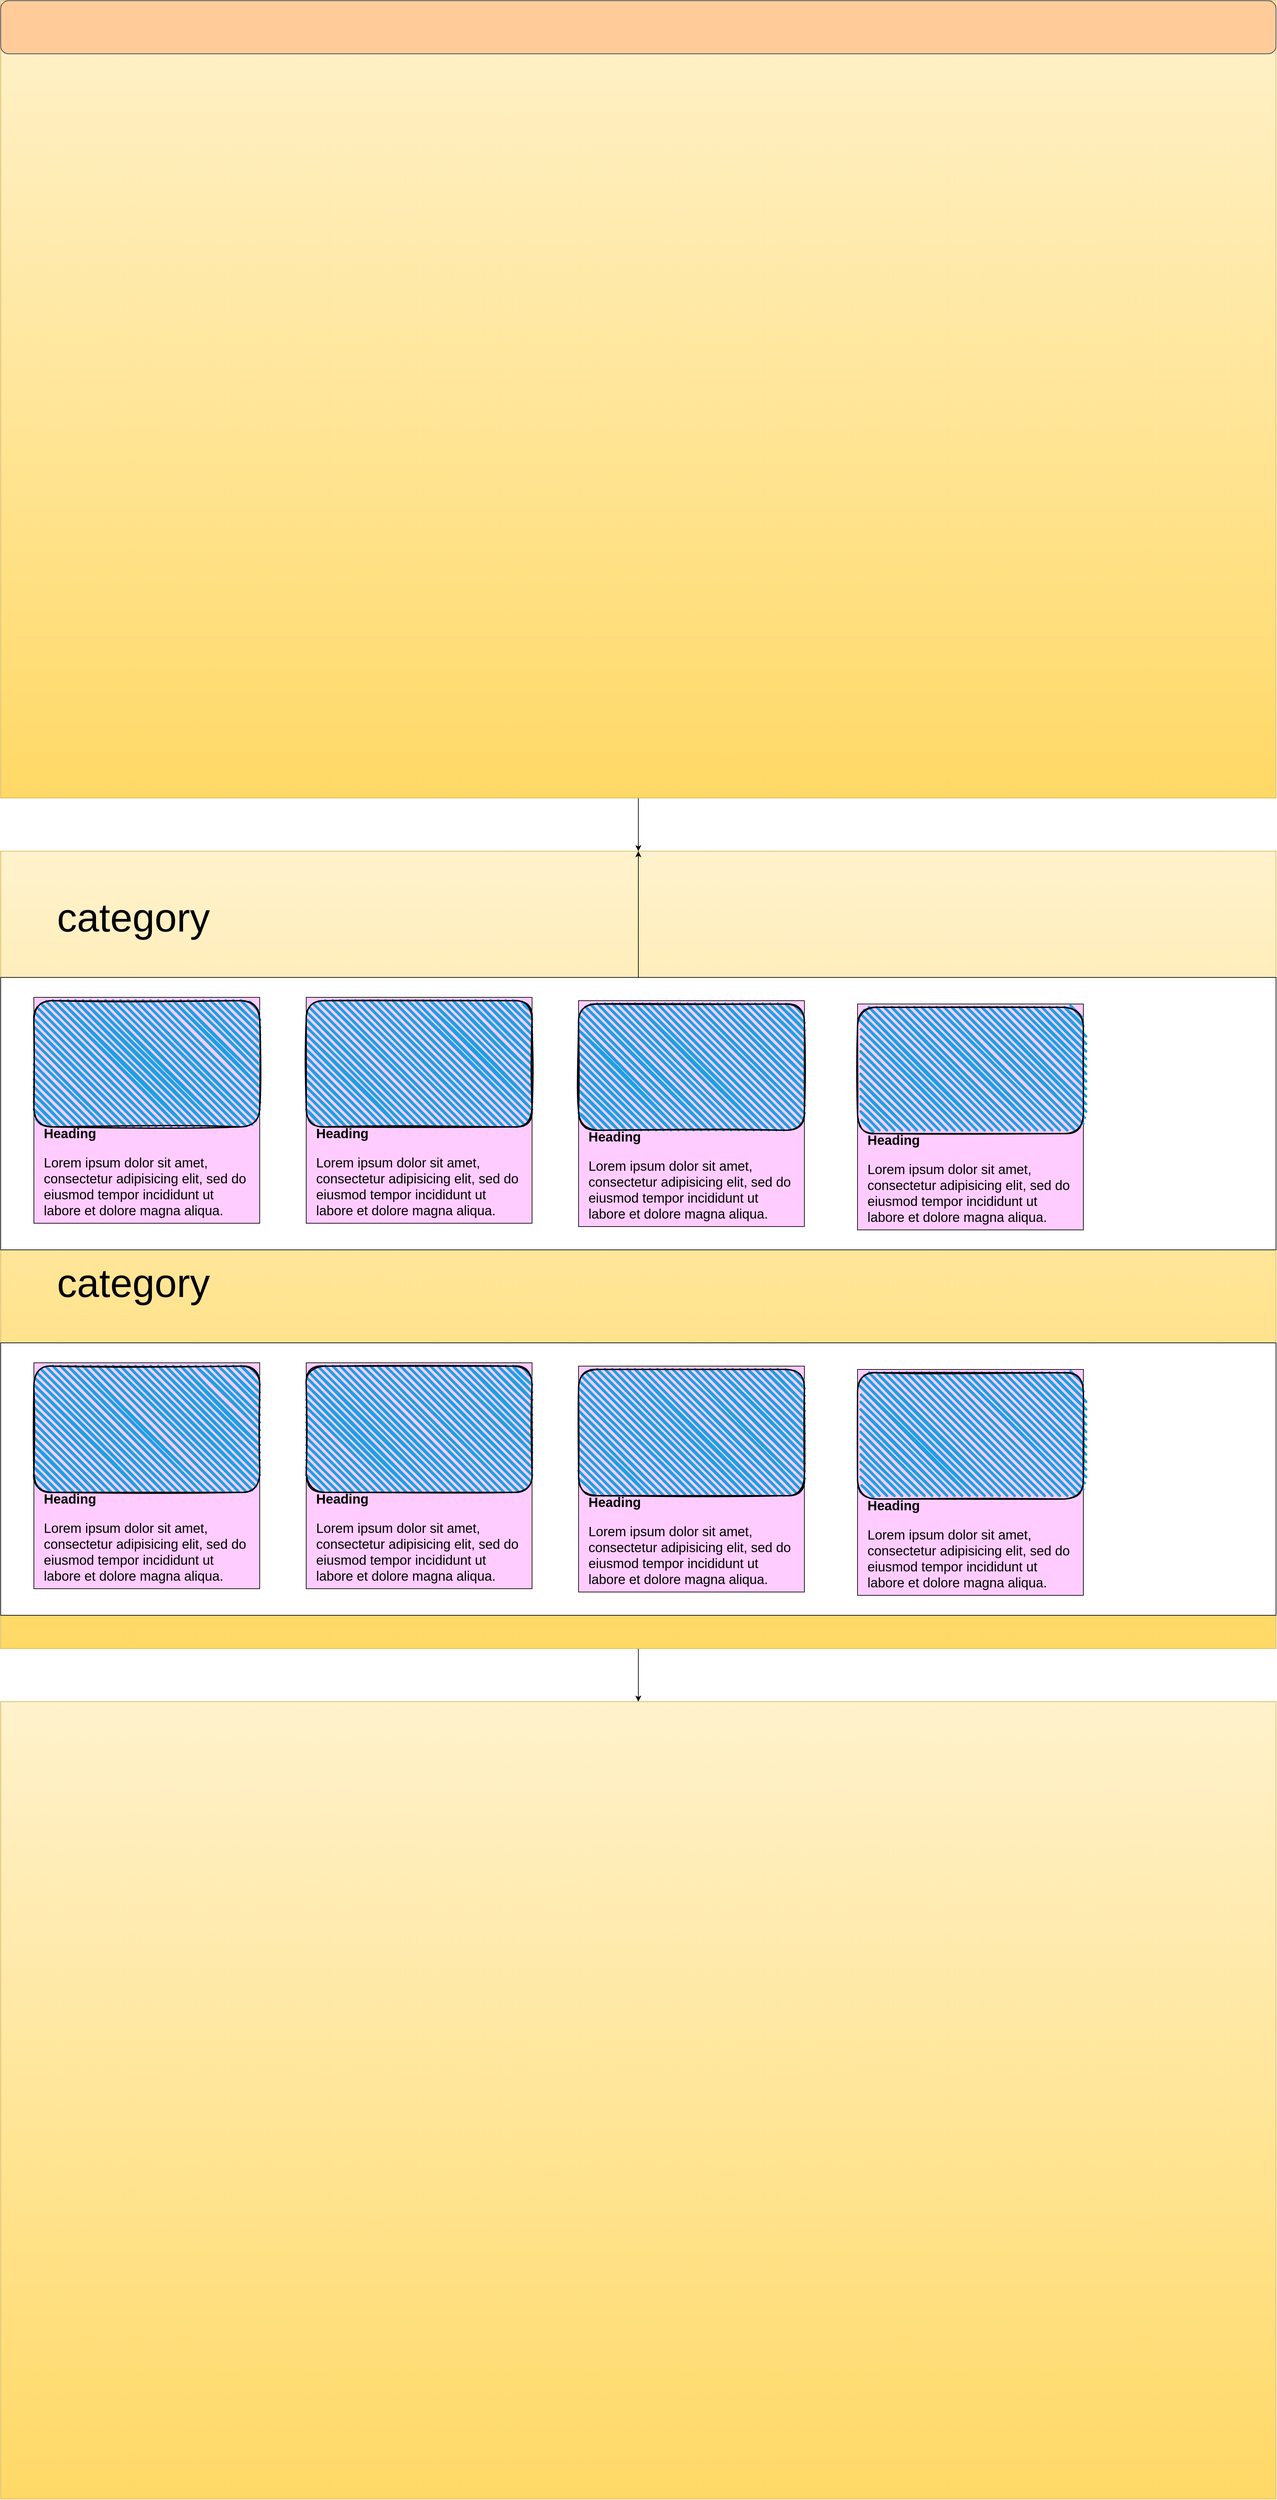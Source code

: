<mxfile>
    <diagram id="qxAslNd3Xh9ZcNSweS8k" name="Page-1">
        <mxGraphModel dx="2936" dy="2956" grid="1" gridSize="10" guides="1" tooltips="1" connect="1" arrows="1" fold="1" page="1" pageScale="1" pageWidth="1920" pageHeight="1200" math="0" shadow="0">
            <root>
                <mxCell id="0"/>
                <mxCell id="1" parent="0"/>
                <mxCell id="10" value="" style="edgeStyle=none;html=1;" edge="1" parent="1" source="7" target="9">
                    <mxGeometry relative="1" as="geometry"/>
                </mxCell>
                <mxCell id="7" value="" style="rounded=0;whiteSpace=wrap;html=1;fillColor=#fff2cc;strokeColor=#d6b656;gradientColor=#ffd966;" vertex="1" parent="1">
                    <mxGeometry width="1920" height="1200" as="geometry"/>
                </mxCell>
                <mxCell id="2" value="" style="rounded=1;whiteSpace=wrap;html=1;fillColor=#ffcc99;strokeColor=#36393d;" vertex="1" parent="1">
                    <mxGeometry width="1920" height="80" as="geometry"/>
                </mxCell>
                <mxCell id="12" value="" style="edgeStyle=none;html=1;" edge="1" parent="1" source="9" target="11">
                    <mxGeometry relative="1" as="geometry"/>
                </mxCell>
                <mxCell id="9" value="" style="rounded=0;whiteSpace=wrap;html=1;fillColor=#fff2cc;strokeColor=#d6b656;gradientColor=#ffd966;" vertex="1" parent="1">
                    <mxGeometry y="1280" width="1920" height="1200" as="geometry"/>
                </mxCell>
                <mxCell id="11" value="" style="rounded=0;whiteSpace=wrap;html=1;fillColor=#fff2cc;strokeColor=#d6b656;gradientColor=#ffd966;" vertex="1" parent="1">
                    <mxGeometry y="2560" width="1920" height="1200" as="geometry"/>
                </mxCell>
                <mxCell id="15" value="category" style="text;html=1;strokeColor=none;fillColor=none;align=center;verticalAlign=middle;whiteSpace=wrap;rounded=0;fontStyle=0;fontSize=60;labelBackgroundColor=none;fontColor=#000000;" vertex="1" parent="1">
                    <mxGeometry y="1330" width="400" height="100" as="geometry"/>
                </mxCell>
                <mxCell id="18" style="edgeStyle=none;html=1;fontSize=60;fontColor=#000000;" edge="1" parent="1" source="17" target="9">
                    <mxGeometry relative="1" as="geometry"/>
                </mxCell>
                <mxCell id="17" value="" style="rounded=0;whiteSpace=wrap;html=1;labelBackgroundColor=none;fontSize=60;fontColor=#000000;" vertex="1" parent="1">
                    <mxGeometry y="1470" width="1920" height="410" as="geometry"/>
                </mxCell>
                <mxCell id="29" value="" style="group" vertex="1" connectable="0" parent="1">
                    <mxGeometry x="870" y="1505" width="340" height="340" as="geometry"/>
                </mxCell>
                <mxCell id="21" value="" style="whiteSpace=wrap;html=1;aspect=fixed;labelBackgroundColor=none;fontSize=60;fontColor=#000000;fillColor=#FFCCFF;" vertex="1" parent="29">
                    <mxGeometry width="340" height="340" as="geometry"/>
                </mxCell>
                <mxCell id="25" value="&lt;h1 style=&quot;font-size: 20px;&quot;&gt;Heading&lt;/h1&gt;&lt;p style=&quot;font-size: 20px;&quot;&gt;Lorem ipsum dolor sit amet, consectetur adipisicing elit, sed do eiusmod tempor incididunt ut labore et dolore magna aliqua.&lt;/p&gt;" style="text;html=1;strokeColor=none;fillColor=none;spacing=5;spacingTop=-20;whiteSpace=wrap;overflow=hidden;rounded=0;labelBackgroundColor=none;fontSize=20;fontColor=#000000;" vertex="1" parent="29">
                    <mxGeometry x="10" y="190" width="320" height="150" as="geometry"/>
                </mxCell>
                <mxCell id="28" value="" style="rounded=1;whiteSpace=wrap;html=1;strokeWidth=2;fillWeight=4;hachureGap=8;hachureAngle=45;fillColor=#1ba1e2;sketch=1;labelBackgroundColor=none;fontSize=20;fontColor=#000000;" vertex="1" parent="29">
                    <mxGeometry y="5" width="340" height="190" as="geometry"/>
                </mxCell>
                <mxCell id="30" value="" style="group" vertex="1" connectable="0" parent="1">
                    <mxGeometry x="50" y="1500" width="340" height="340" as="geometry"/>
                </mxCell>
                <mxCell id="31" value="" style="whiteSpace=wrap;html=1;aspect=fixed;labelBackgroundColor=none;fontSize=60;fontColor=#000000;fillColor=#FFCCFF;" vertex="1" parent="30">
                    <mxGeometry width="340" height="340" as="geometry"/>
                </mxCell>
                <mxCell id="32" value="&lt;h1 style=&quot;font-size: 20px;&quot;&gt;Heading&lt;/h1&gt;&lt;p style=&quot;font-size: 20px;&quot;&gt;Lorem ipsum dolor sit amet, consectetur adipisicing elit, sed do eiusmod tempor incididunt ut labore et dolore magna aliqua.&lt;/p&gt;" style="text;html=1;strokeColor=none;fillColor=none;spacing=5;spacingTop=-20;whiteSpace=wrap;overflow=hidden;rounded=0;labelBackgroundColor=none;fontSize=20;fontColor=#000000;" vertex="1" parent="30">
                    <mxGeometry x="10" y="190" width="320" height="150" as="geometry"/>
                </mxCell>
                <mxCell id="33" value="" style="rounded=1;whiteSpace=wrap;html=1;strokeWidth=2;fillWeight=4;hachureGap=8;hachureAngle=45;fillColor=#1ba1e2;sketch=1;labelBackgroundColor=none;fontSize=20;fontColor=#000000;" vertex="1" parent="30">
                    <mxGeometry y="5" width="340" height="190" as="geometry"/>
                </mxCell>
                <mxCell id="34" value="" style="group" vertex="1" connectable="0" parent="1">
                    <mxGeometry x="460" y="1500" width="340" height="340" as="geometry"/>
                </mxCell>
                <mxCell id="35" value="" style="whiteSpace=wrap;html=1;aspect=fixed;labelBackgroundColor=none;fontSize=60;fontColor=#000000;fillColor=#FFCCFF;" vertex="1" parent="34">
                    <mxGeometry width="340" height="340" as="geometry"/>
                </mxCell>
                <mxCell id="36" value="&lt;h1 style=&quot;font-size: 20px;&quot;&gt;Heading&lt;/h1&gt;&lt;p style=&quot;font-size: 20px;&quot;&gt;Lorem ipsum dolor sit amet, consectetur adipisicing elit, sed do eiusmod tempor incididunt ut labore et dolore magna aliqua.&lt;/p&gt;" style="text;html=1;strokeColor=none;fillColor=none;spacing=5;spacingTop=-20;whiteSpace=wrap;overflow=hidden;rounded=0;labelBackgroundColor=none;fontSize=20;fontColor=#000000;" vertex="1" parent="34">
                    <mxGeometry x="10" y="190" width="320" height="150" as="geometry"/>
                </mxCell>
                <mxCell id="37" value="" style="rounded=1;whiteSpace=wrap;html=1;strokeWidth=2;fillWeight=4;hachureGap=8;hachureAngle=45;fillColor=#1ba1e2;sketch=1;labelBackgroundColor=none;fontSize=20;fontColor=#000000;" vertex="1" parent="34">
                    <mxGeometry y="5" width="340" height="190" as="geometry"/>
                </mxCell>
                <mxCell id="38" value="" style="group" vertex="1" connectable="0" parent="1">
                    <mxGeometry x="1290" y="1510" width="340" height="340" as="geometry"/>
                </mxCell>
                <mxCell id="39" value="" style="whiteSpace=wrap;html=1;aspect=fixed;labelBackgroundColor=none;fontSize=60;fontColor=#000000;fillColor=#FFCCFF;" vertex="1" parent="38">
                    <mxGeometry width="340" height="340" as="geometry"/>
                </mxCell>
                <mxCell id="40" value="&lt;h1 style=&quot;font-size: 20px;&quot;&gt;Heading&lt;/h1&gt;&lt;p style=&quot;font-size: 20px;&quot;&gt;Lorem ipsum dolor sit amet, consectetur adipisicing elit, sed do eiusmod tempor incididunt ut labore et dolore magna aliqua.&lt;/p&gt;" style="text;html=1;strokeColor=none;fillColor=none;spacing=5;spacingTop=-20;whiteSpace=wrap;overflow=hidden;rounded=0;labelBackgroundColor=none;fontSize=20;fontColor=#000000;" vertex="1" parent="38">
                    <mxGeometry x="10" y="190" width="320" height="150" as="geometry"/>
                </mxCell>
                <mxCell id="41" value="" style="rounded=1;whiteSpace=wrap;html=1;strokeWidth=2;fillWeight=4;hachureGap=8;hachureAngle=45;fillColor=#1ba1e2;sketch=1;labelBackgroundColor=none;fontSize=20;fontColor=#000000;" vertex="1" parent="38">
                    <mxGeometry y="5" width="340" height="190" as="geometry"/>
                </mxCell>
                <mxCell id="42" value="category" style="text;html=1;strokeColor=none;fillColor=none;align=center;verticalAlign=middle;whiteSpace=wrap;rounded=0;fontStyle=0;fontSize=60;labelBackgroundColor=none;fontColor=#000000;" vertex="1" parent="1">
                    <mxGeometry y="1880" width="400" height="100" as="geometry"/>
                </mxCell>
                <mxCell id="43" value="" style="rounded=0;whiteSpace=wrap;html=1;labelBackgroundColor=none;fontSize=60;fontColor=#000000;" vertex="1" parent="1">
                    <mxGeometry y="2020" width="1920" height="410" as="geometry"/>
                </mxCell>
                <mxCell id="44" value="" style="group" vertex="1" connectable="0" parent="1">
                    <mxGeometry x="870" y="2055" width="340" height="340" as="geometry"/>
                </mxCell>
                <mxCell id="45" value="" style="whiteSpace=wrap;html=1;aspect=fixed;labelBackgroundColor=none;fontSize=60;fontColor=#000000;fillColor=#FFCCFF;" vertex="1" parent="44">
                    <mxGeometry width="340" height="340" as="geometry"/>
                </mxCell>
                <mxCell id="46" value="&lt;h1 style=&quot;font-size: 20px;&quot;&gt;Heading&lt;/h1&gt;&lt;p style=&quot;font-size: 20px;&quot;&gt;Lorem ipsum dolor sit amet, consectetur adipisicing elit, sed do eiusmod tempor incididunt ut labore et dolore magna aliqua.&lt;/p&gt;" style="text;html=1;strokeColor=none;fillColor=none;spacing=5;spacingTop=-20;whiteSpace=wrap;overflow=hidden;rounded=0;labelBackgroundColor=none;fontSize=20;fontColor=#000000;" vertex="1" parent="44">
                    <mxGeometry x="10" y="190" width="320" height="150" as="geometry"/>
                </mxCell>
                <mxCell id="47" value="" style="rounded=1;whiteSpace=wrap;html=1;strokeWidth=2;fillWeight=4;hachureGap=8;hachureAngle=45;fillColor=#1ba1e2;sketch=1;labelBackgroundColor=none;fontSize=20;fontColor=#000000;" vertex="1" parent="44">
                    <mxGeometry y="5" width="340" height="190" as="geometry"/>
                </mxCell>
                <mxCell id="48" value="" style="group" vertex="1" connectable="0" parent="1">
                    <mxGeometry x="50" y="2050" width="340" height="340" as="geometry"/>
                </mxCell>
                <mxCell id="49" value="" style="whiteSpace=wrap;html=1;aspect=fixed;labelBackgroundColor=none;fontSize=60;fontColor=#000000;fillColor=#FFCCFF;" vertex="1" parent="48">
                    <mxGeometry width="340" height="340" as="geometry"/>
                </mxCell>
                <mxCell id="50" value="&lt;h1 style=&quot;font-size: 20px;&quot;&gt;Heading&lt;/h1&gt;&lt;p style=&quot;font-size: 20px;&quot;&gt;Lorem ipsum dolor sit amet, consectetur adipisicing elit, sed do eiusmod tempor incididunt ut labore et dolore magna aliqua.&lt;/p&gt;" style="text;html=1;strokeColor=none;fillColor=none;spacing=5;spacingTop=-20;whiteSpace=wrap;overflow=hidden;rounded=0;labelBackgroundColor=none;fontSize=20;fontColor=#000000;" vertex="1" parent="48">
                    <mxGeometry x="10" y="190" width="320" height="150" as="geometry"/>
                </mxCell>
                <mxCell id="51" value="" style="rounded=1;whiteSpace=wrap;html=1;strokeWidth=2;fillWeight=4;hachureGap=8;hachureAngle=45;fillColor=#1ba1e2;sketch=1;labelBackgroundColor=none;fontSize=20;fontColor=#000000;" vertex="1" parent="48">
                    <mxGeometry y="5" width="340" height="190" as="geometry"/>
                </mxCell>
                <mxCell id="52" value="" style="group" vertex="1" connectable="0" parent="1">
                    <mxGeometry x="460" y="2050" width="340" height="340" as="geometry"/>
                </mxCell>
                <mxCell id="53" value="" style="whiteSpace=wrap;html=1;aspect=fixed;labelBackgroundColor=none;fontSize=60;fontColor=#000000;fillColor=#FFCCFF;" vertex="1" parent="52">
                    <mxGeometry width="340" height="340" as="geometry"/>
                </mxCell>
                <mxCell id="54" value="&lt;h1 style=&quot;font-size: 20px;&quot;&gt;Heading&lt;/h1&gt;&lt;p style=&quot;font-size: 20px;&quot;&gt;Lorem ipsum dolor sit amet, consectetur adipisicing elit, sed do eiusmod tempor incididunt ut labore et dolore magna aliqua.&lt;/p&gt;" style="text;html=1;strokeColor=none;fillColor=none;spacing=5;spacingTop=-20;whiteSpace=wrap;overflow=hidden;rounded=0;labelBackgroundColor=none;fontSize=20;fontColor=#000000;" vertex="1" parent="52">
                    <mxGeometry x="10" y="190" width="320" height="150" as="geometry"/>
                </mxCell>
                <mxCell id="55" value="" style="rounded=1;whiteSpace=wrap;html=1;strokeWidth=2;fillWeight=4;hachureGap=8;hachureAngle=45;fillColor=#1ba1e2;sketch=1;labelBackgroundColor=none;fontSize=20;fontColor=#000000;" vertex="1" parent="52">
                    <mxGeometry y="5" width="340" height="190" as="geometry"/>
                </mxCell>
                <mxCell id="56" value="" style="group" vertex="1" connectable="0" parent="1">
                    <mxGeometry x="1290" y="2060" width="340" height="340" as="geometry"/>
                </mxCell>
                <mxCell id="57" value="" style="whiteSpace=wrap;html=1;aspect=fixed;labelBackgroundColor=none;fontSize=60;fontColor=#000000;fillColor=#FFCCFF;" vertex="1" parent="56">
                    <mxGeometry width="340" height="340" as="geometry"/>
                </mxCell>
                <mxCell id="58" value="&lt;h1 style=&quot;font-size: 20px;&quot;&gt;Heading&lt;/h1&gt;&lt;p style=&quot;font-size: 20px;&quot;&gt;Lorem ipsum dolor sit amet, consectetur adipisicing elit, sed do eiusmod tempor incididunt ut labore et dolore magna aliqua.&lt;/p&gt;" style="text;html=1;strokeColor=none;fillColor=none;spacing=5;spacingTop=-20;whiteSpace=wrap;overflow=hidden;rounded=0;labelBackgroundColor=none;fontSize=20;fontColor=#000000;" vertex="1" parent="56">
                    <mxGeometry x="10" y="190" width="320" height="150" as="geometry"/>
                </mxCell>
                <mxCell id="59" value="" style="rounded=1;whiteSpace=wrap;html=1;strokeWidth=2;fillWeight=4;hachureGap=8;hachureAngle=45;fillColor=#1ba1e2;sketch=1;labelBackgroundColor=none;fontSize=20;fontColor=#000000;" vertex="1" parent="56">
                    <mxGeometry y="5" width="340" height="190" as="geometry"/>
                </mxCell>
            </root>
        </mxGraphModel>
    </diagram>
</mxfile>